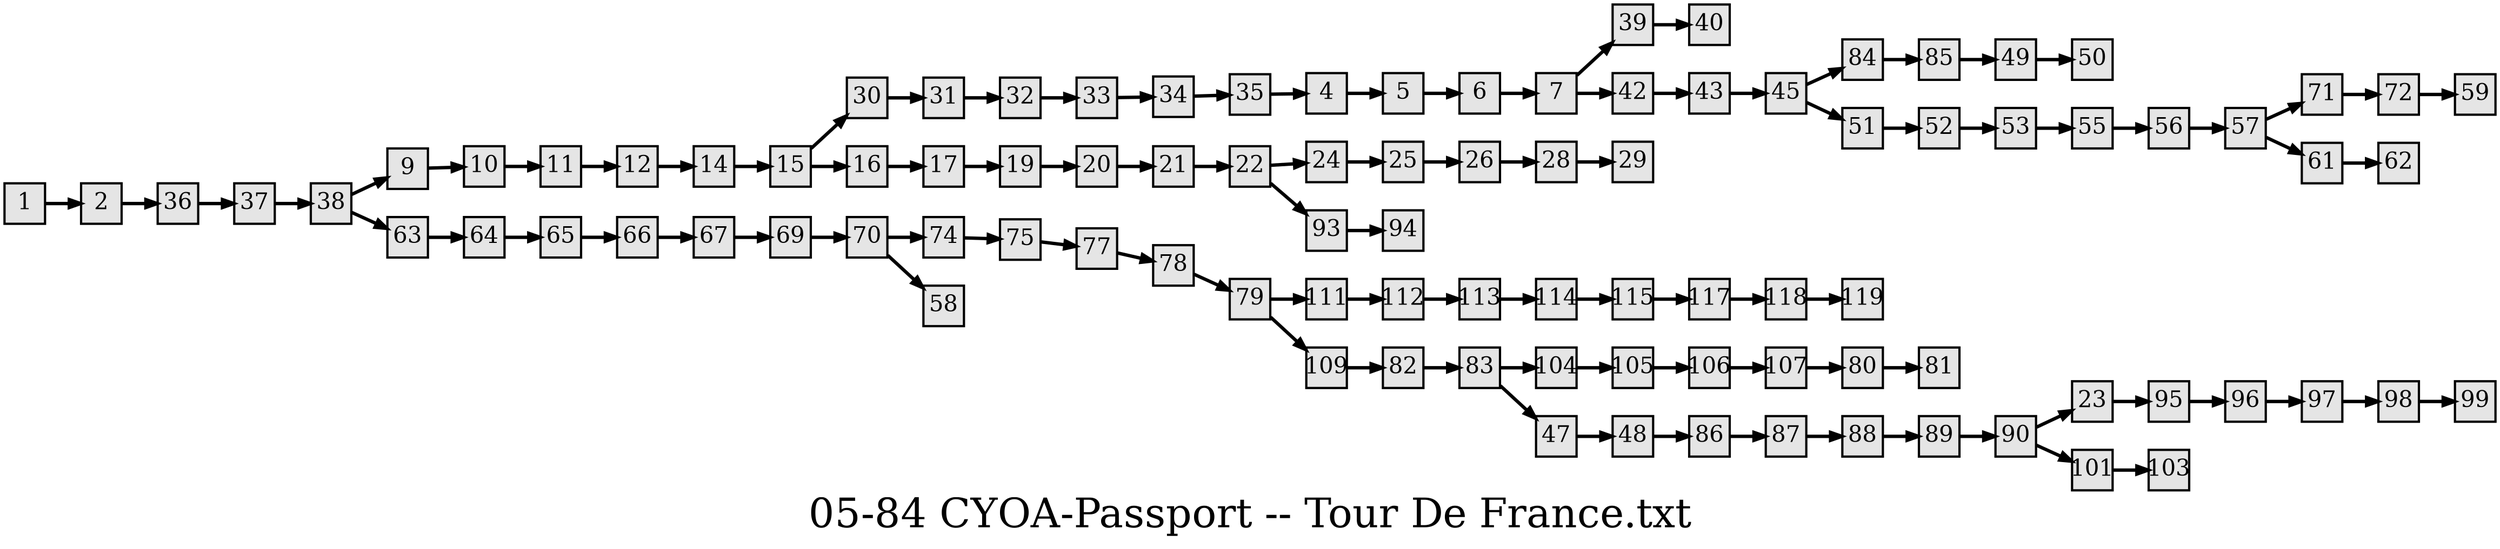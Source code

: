 digraph g{
  graph [ label="05-84 CYOA-Passport -- Tour De France.txt" rankdir=LR, ordering=out, fontsize=36, nodesep="0.35", ranksep="0.45"];
  node  [shape=rect, penwidth=2, fontsize=20, style=filled, fillcolor=grey90, margin="0,0", labelfloat=true, regular=true, fixedsize=true];
  edge  [labelfloat=true, penwidth=3, fontsize=12];

  1 -> 2;
  2 -> 36;
  4 -> 5;
  5 -> 6;
  6 -> 7;
  7 -> 39;
  7 -> 42;
  9 -> 10;
  10 -> 11;
  11 -> 12;
  12 -> 14;
  14 -> 15;
  15 -> 30;
  15 -> 16;
  16 -> 17;
  17 -> 19;
  19 -> 20;
  20 -> 21;
  21 -> 22;
  22 -> 24;
  22 -> 93;
  23 -> 95;
  24 -> 25;
  25 -> 26;
  26 -> 28;
  28 -> 29;
  30 -> 31;
  31 -> 32;
  32 -> 33;
  33 -> 34;
  34 -> 35;
  35 -> 4;
  36 -> 37;
  37 -> 38;
  38 -> 9;
  38 -> 63;
  39 -> 40;
  42 -> 43;
  43 -> 45;
  45 -> 84;
  45 -> 51;
  47 -> 48;
  48 -> 86;
  49 -> 50;
  51 -> 52;
  52 -> 53;
  53 -> 55;
  55 -> 56;
  56 -> 57;
  57 -> 71;
  57 -> 61;
  61 -> 62;
  63 -> 64;
  64 -> 65;
  65 -> 66;
  66 -> 67;
  67 -> 69;
  69 -> 70;
  70 -> 74;
  70 -> 58;
  71 -> 72;
  72 -> 59;
  74 -> 75;
  75 -> 77;
  77 -> 78;
  78 -> 79;
  79 -> 111;
  79 -> 109;
  80 -> 81;
  82 -> 83;
  83 -> 104;
  83 -> 47;
  84 -> 85;
  85 -> 49;
  86 -> 87;
  87 -> 88;
  88 -> 89;
  89 -> 90;
  90 -> 23;
  90 -> 101;
  93 -> 94;
  95 -> 96;
  96 -> 97;
  97 -> 98;
  98 -> 99;
  101 -> 103;
  104 -> 105;
  105 -> 106;
  106 -> 107;
  107 -> 80;
  109 -> 82;
  111 -> 112;
  112 -> 113;
  113 -> 114;
  114 -> 115;
  115 -> 117;
  117 -> 118;
  118 -> 119;
}


